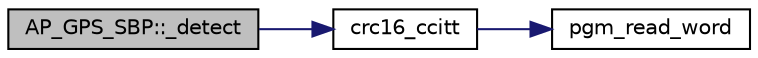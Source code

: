digraph "AP_GPS_SBP::_detect"
{
 // INTERACTIVE_SVG=YES
  edge [fontname="Helvetica",fontsize="10",labelfontname="Helvetica",labelfontsize="10"];
  node [fontname="Helvetica",fontsize="10",shape=record];
  rankdir="LR";
  Node1 [label="AP_GPS_SBP::_detect",height=0.2,width=0.4,color="black", fillcolor="grey75", style="filled" fontcolor="black"];
  Node1 -> Node2 [color="midnightblue",fontsize="10",style="solid",fontname="Helvetica"];
  Node2 [label="crc16_ccitt",height=0.2,width=0.4,color="black", fillcolor="white", style="filled",URL="$edc_8cpp.html#a666dccd038ea3bdbae05549319f783d6"];
  Node2 -> Node3 [color="midnightblue",fontsize="10",style="solid",fontname="Helvetica"];
  Node3 [label="pgm_read_word",height=0.2,width=0.4,color="black", fillcolor="white", style="filled",URL="$AP__Progmem__Identity_8h.html#a9fc333349fa71fdc21a2d5152c5e23a2"];
}
